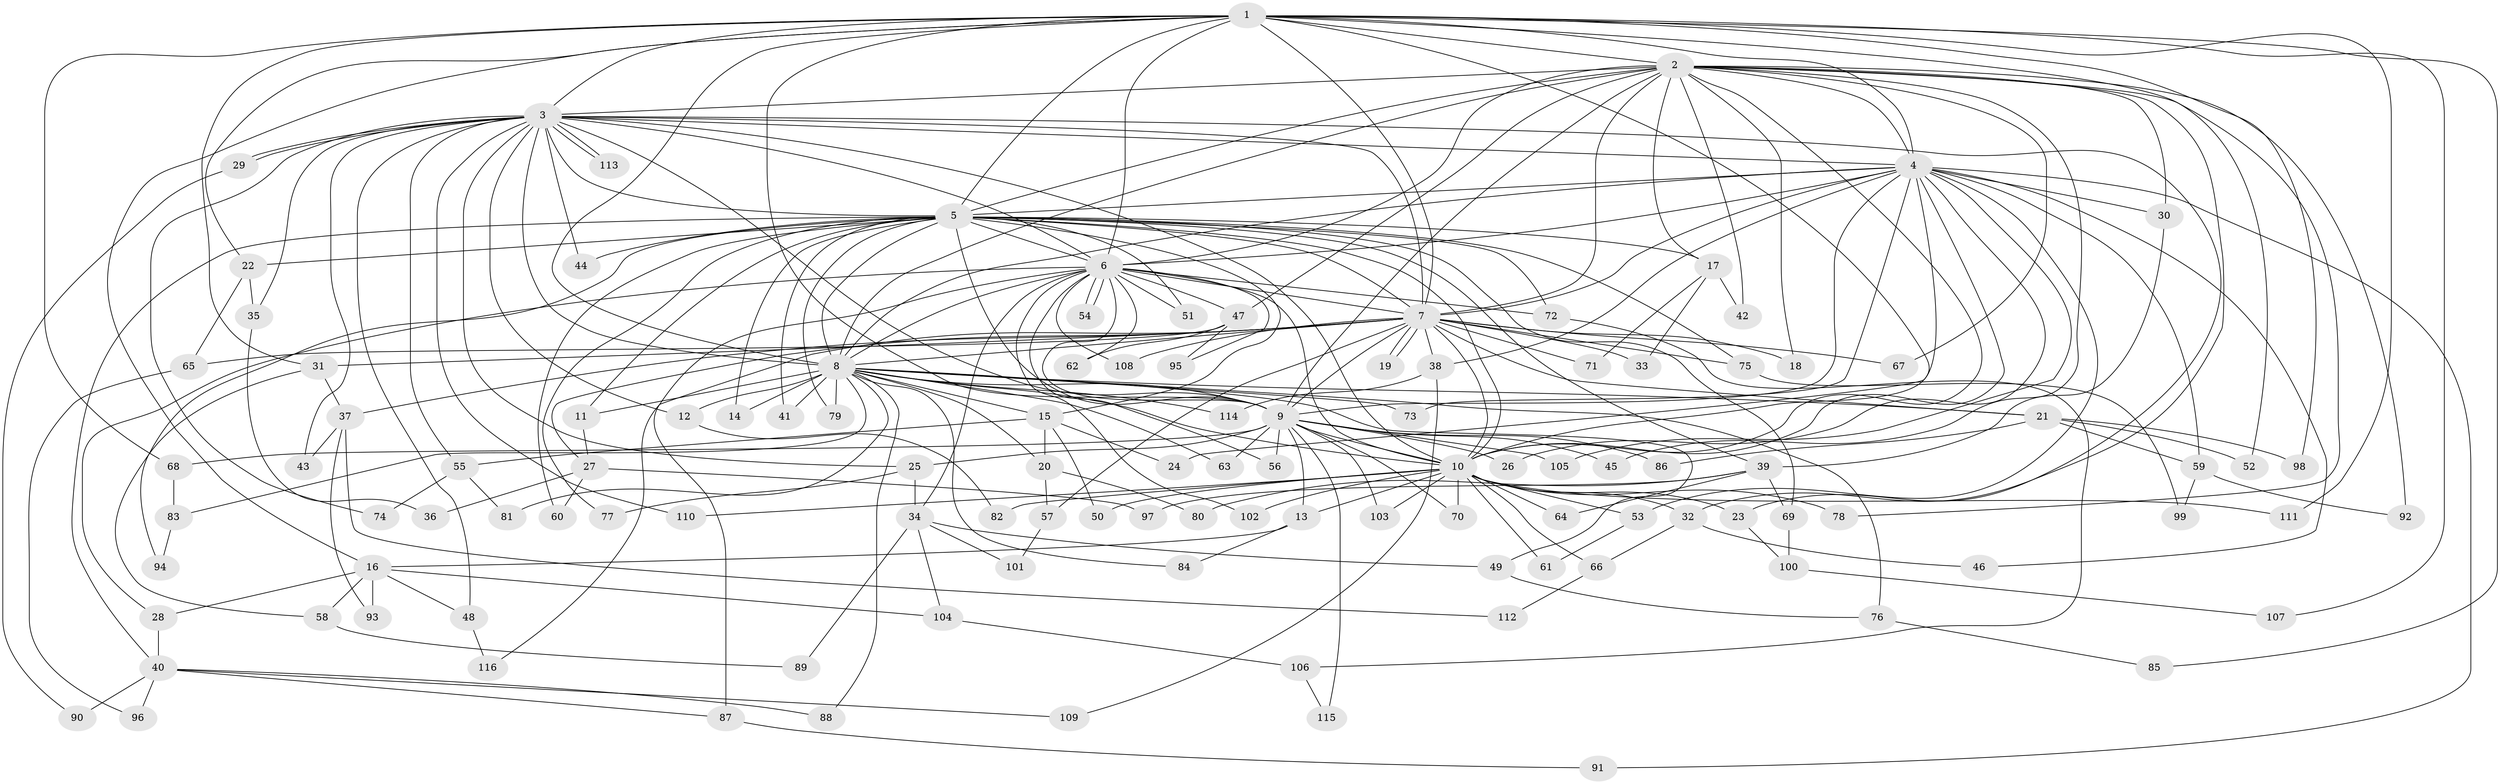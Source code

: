 // Generated by graph-tools (version 1.1) at 2025/49/03/09/25 03:49:35]
// undirected, 116 vertices, 257 edges
graph export_dot {
graph [start="1"]
  node [color=gray90,style=filled];
  1;
  2;
  3;
  4;
  5;
  6;
  7;
  8;
  9;
  10;
  11;
  12;
  13;
  14;
  15;
  16;
  17;
  18;
  19;
  20;
  21;
  22;
  23;
  24;
  25;
  26;
  27;
  28;
  29;
  30;
  31;
  32;
  33;
  34;
  35;
  36;
  37;
  38;
  39;
  40;
  41;
  42;
  43;
  44;
  45;
  46;
  47;
  48;
  49;
  50;
  51;
  52;
  53;
  54;
  55;
  56;
  57;
  58;
  59;
  60;
  61;
  62;
  63;
  64;
  65;
  66;
  67;
  68;
  69;
  70;
  71;
  72;
  73;
  74;
  75;
  76;
  77;
  78;
  79;
  80;
  81;
  82;
  83;
  84;
  85;
  86;
  87;
  88;
  89;
  90;
  91;
  92;
  93;
  94;
  95;
  96;
  97;
  98;
  99;
  100;
  101;
  102;
  103;
  104;
  105;
  106;
  107;
  108;
  109;
  110;
  111;
  112;
  113;
  114;
  115;
  116;
  1 -- 2;
  1 -- 3;
  1 -- 4;
  1 -- 5;
  1 -- 6;
  1 -- 7;
  1 -- 8;
  1 -- 9;
  1 -- 10;
  1 -- 16;
  1 -- 22;
  1 -- 31;
  1 -- 52;
  1 -- 68;
  1 -- 85;
  1 -- 98;
  1 -- 107;
  1 -- 111;
  2 -- 3;
  2 -- 4;
  2 -- 5;
  2 -- 6;
  2 -- 7;
  2 -- 8;
  2 -- 9;
  2 -- 10;
  2 -- 17;
  2 -- 18;
  2 -- 30;
  2 -- 32;
  2 -- 42;
  2 -- 45;
  2 -- 47;
  2 -- 67;
  2 -- 78;
  2 -- 92;
  3 -- 4;
  3 -- 5;
  3 -- 6;
  3 -- 7;
  3 -- 8;
  3 -- 9;
  3 -- 10;
  3 -- 12;
  3 -- 23;
  3 -- 25;
  3 -- 29;
  3 -- 29;
  3 -- 35;
  3 -- 43;
  3 -- 44;
  3 -- 48;
  3 -- 55;
  3 -- 74;
  3 -- 110;
  3 -- 113;
  3 -- 113;
  4 -- 5;
  4 -- 6;
  4 -- 7;
  4 -- 8;
  4 -- 9;
  4 -- 10;
  4 -- 24;
  4 -- 26;
  4 -- 30;
  4 -- 38;
  4 -- 46;
  4 -- 53;
  4 -- 59;
  4 -- 73;
  4 -- 91;
  4 -- 105;
  5 -- 6;
  5 -- 7;
  5 -- 8;
  5 -- 9;
  5 -- 10;
  5 -- 11;
  5 -- 14;
  5 -- 15;
  5 -- 17;
  5 -- 22;
  5 -- 39;
  5 -- 40;
  5 -- 41;
  5 -- 44;
  5 -- 51;
  5 -- 60;
  5 -- 69;
  5 -- 72;
  5 -- 75;
  5 -- 77;
  5 -- 79;
  5 -- 94;
  6 -- 7;
  6 -- 8;
  6 -- 9;
  6 -- 10;
  6 -- 28;
  6 -- 34;
  6 -- 47;
  6 -- 51;
  6 -- 54;
  6 -- 54;
  6 -- 56;
  6 -- 62;
  6 -- 72;
  6 -- 87;
  6 -- 95;
  6 -- 102;
  6 -- 108;
  7 -- 8;
  7 -- 9;
  7 -- 10;
  7 -- 18;
  7 -- 19;
  7 -- 19;
  7 -- 21;
  7 -- 27;
  7 -- 31;
  7 -- 33;
  7 -- 37;
  7 -- 38;
  7 -- 57;
  7 -- 67;
  7 -- 71;
  7 -- 75;
  7 -- 108;
  7 -- 116;
  8 -- 9;
  8 -- 10;
  8 -- 11;
  8 -- 12;
  8 -- 14;
  8 -- 15;
  8 -- 20;
  8 -- 21;
  8 -- 41;
  8 -- 49;
  8 -- 63;
  8 -- 73;
  8 -- 76;
  8 -- 79;
  8 -- 81;
  8 -- 83;
  8 -- 84;
  8 -- 88;
  8 -- 114;
  9 -- 10;
  9 -- 13;
  9 -- 25;
  9 -- 26;
  9 -- 45;
  9 -- 56;
  9 -- 63;
  9 -- 68;
  9 -- 70;
  9 -- 86;
  9 -- 103;
  9 -- 105;
  9 -- 115;
  10 -- 13;
  10 -- 23;
  10 -- 32;
  10 -- 50;
  10 -- 53;
  10 -- 61;
  10 -- 64;
  10 -- 66;
  10 -- 70;
  10 -- 78;
  10 -- 82;
  10 -- 102;
  10 -- 103;
  10 -- 110;
  10 -- 111;
  11 -- 27;
  12 -- 82;
  13 -- 16;
  13 -- 84;
  15 -- 20;
  15 -- 24;
  15 -- 50;
  15 -- 55;
  16 -- 28;
  16 -- 48;
  16 -- 58;
  16 -- 93;
  16 -- 104;
  17 -- 33;
  17 -- 42;
  17 -- 71;
  20 -- 57;
  20 -- 80;
  21 -- 52;
  21 -- 59;
  21 -- 86;
  21 -- 98;
  22 -- 35;
  22 -- 65;
  23 -- 100;
  25 -- 34;
  25 -- 77;
  27 -- 36;
  27 -- 60;
  27 -- 97;
  28 -- 40;
  29 -- 90;
  30 -- 39;
  31 -- 37;
  31 -- 58;
  32 -- 46;
  32 -- 66;
  34 -- 49;
  34 -- 89;
  34 -- 101;
  34 -- 104;
  35 -- 36;
  37 -- 43;
  37 -- 93;
  37 -- 112;
  38 -- 109;
  38 -- 114;
  39 -- 64;
  39 -- 69;
  39 -- 80;
  39 -- 97;
  40 -- 87;
  40 -- 88;
  40 -- 90;
  40 -- 96;
  40 -- 109;
  47 -- 62;
  47 -- 65;
  47 -- 95;
  48 -- 116;
  49 -- 76;
  53 -- 61;
  55 -- 74;
  55 -- 81;
  57 -- 101;
  58 -- 89;
  59 -- 92;
  59 -- 99;
  65 -- 96;
  66 -- 112;
  68 -- 83;
  69 -- 100;
  72 -- 106;
  75 -- 99;
  76 -- 85;
  83 -- 94;
  87 -- 91;
  100 -- 107;
  104 -- 106;
  106 -- 115;
}
